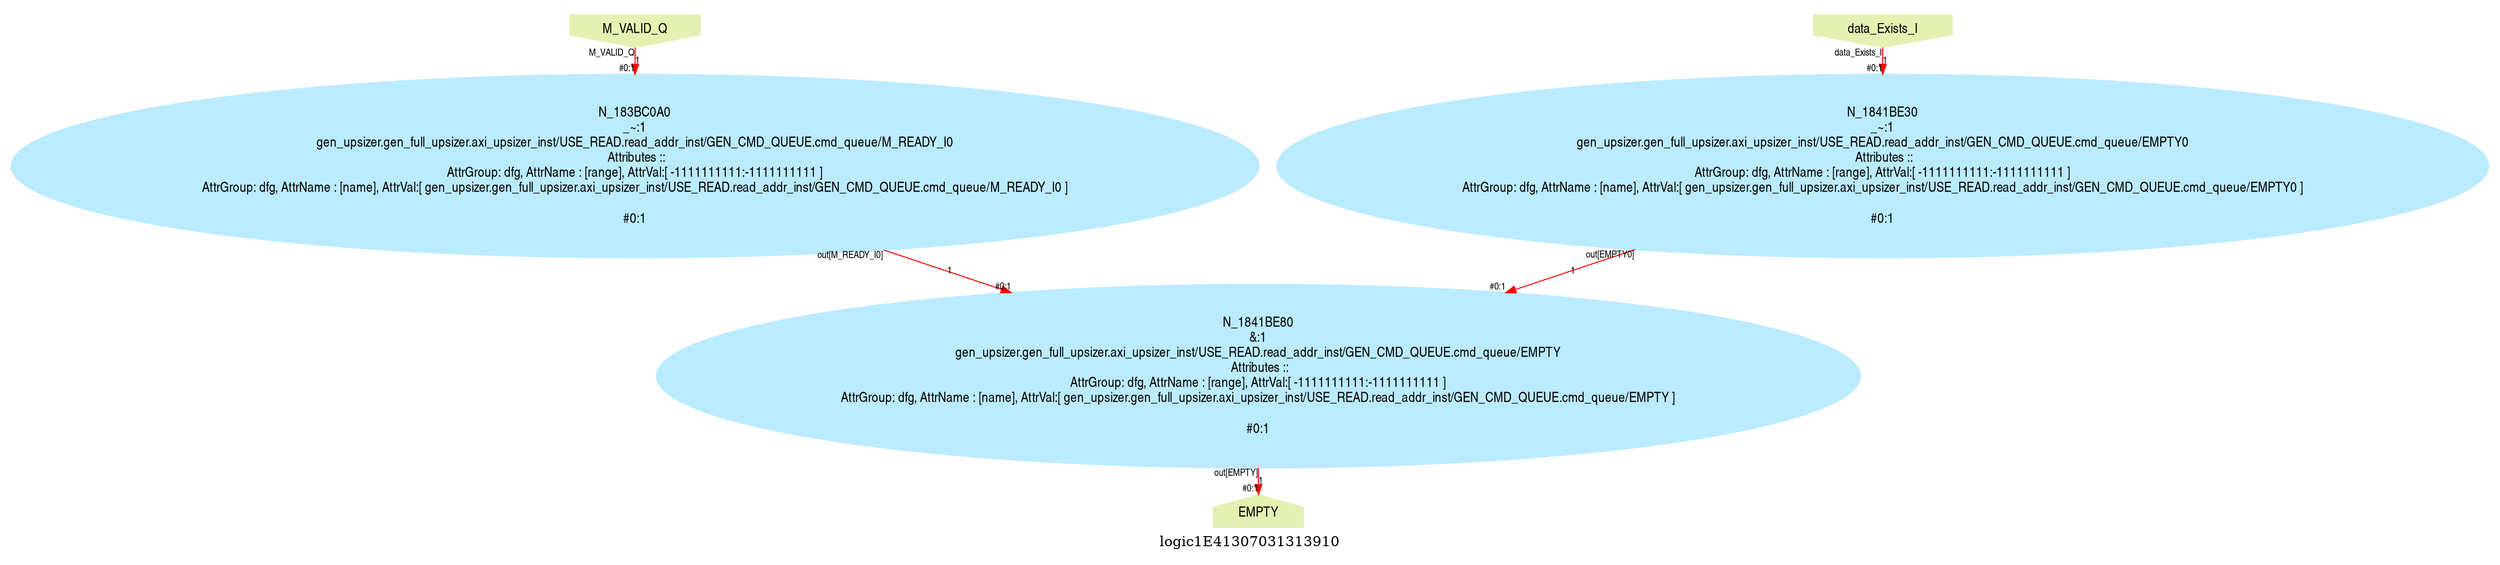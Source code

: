 digraph logic1E41307031313910 {
graph [label="logic1E41307031313910", margin="0.1,0.1", size="100,100", ranksep=0.1, splines=true];
node [style=filled, color="#ffee80", fontname=helveticanarrow];
edge [color="#ff0000", fontsize=10, fontname=helveticanarrow];
{ rank = source;logic1E41307031313910_M_VALID_Q [label="M_VALID_Q", shape=invhouse, color="#e4f1b2"];
logic1E41307031313910_data_Exists_I [label="data_Exists_I", shape=invhouse, color="#e4f1b2"];
}
{ rank = sink;logic1E41307031313910_EMPTY [label="EMPTY", shape=house, color="#e4f1b2"];
}
N_1841BE80 [label="N_1841BE80\n&:1\ngen_upsizer.gen_full_upsizer.axi_upsizer_inst/USE_READ.read_addr_inst/GEN_CMD_QUEUE.cmd_queue/EMPTY\n Attributes ::\nAttrGroup: dfg, AttrName : [range], AttrVal:[ -1111111111:-1111111111 ]\nAttrGroup: dfg, AttrName : [name], AttrVal:[ gen_upsizer.gen_full_upsizer.axi_upsizer_inst/USE_READ.read_addr_inst/GEN_CMD_QUEUE.cmd_queue/EMPTY ]\n\n#0:1\n", color="#bbebff"];
N_1841BE30 [label="N_1841BE30\n_~:1\ngen_upsizer.gen_full_upsizer.axi_upsizer_inst/USE_READ.read_addr_inst/GEN_CMD_QUEUE.cmd_queue/EMPTY0\n Attributes ::\nAttrGroup: dfg, AttrName : [range], AttrVal:[ -1111111111:-1111111111 ]\nAttrGroup: dfg, AttrName : [name], AttrVal:[ gen_upsizer.gen_full_upsizer.axi_upsizer_inst/USE_READ.read_addr_inst/GEN_CMD_QUEUE.cmd_queue/EMPTY0 ]\n\n#0:1\n", color="#bbebff"];
N_183BC0A0 [label="N_183BC0A0\n_~:1\ngen_upsizer.gen_full_upsizer.axi_upsizer_inst/USE_READ.read_addr_inst/GEN_CMD_QUEUE.cmd_queue/M_READY_I0\n Attributes ::\nAttrGroup: dfg, AttrName : [range], AttrVal:[ -1111111111:-1111111111 ]\nAttrGroup: dfg, AttrName : [name], AttrVal:[ gen_upsizer.gen_full_upsizer.axi_upsizer_inst/USE_READ.read_addr_inst/GEN_CMD_QUEUE.cmd_queue/M_READY_I0 ]\n\n#0:1\n", color="#bbebff"];
N_1841BE30 -> N_1841BE80 [label="1", taillabel=<out[EMPTY0]>, headlabel=<A>, headlabel=<#0:1>];
N_183BC0A0 -> N_1841BE80 [label="1", taillabel=<out[M_READY_I0]>, headlabel=<B>, headlabel=<#0:1>];
logic1E41307031313910_M_VALID_Q -> N_183BC0A0 [label="1", taillabel=<M_VALID_Q>, headlabel=<in>, headlabel=<#0:1>];
logic1E41307031313910_data_Exists_I -> N_1841BE30 [label="1", taillabel=<data_Exists_I>, headlabel=<in>, headlabel=<#0:1>];
N_1841BE80 -> logic1E41307031313910_EMPTY [label="1", taillabel=<out[EMPTY]>, headlabel=<EMPTY>, headlabel=<#0:1>];
}
